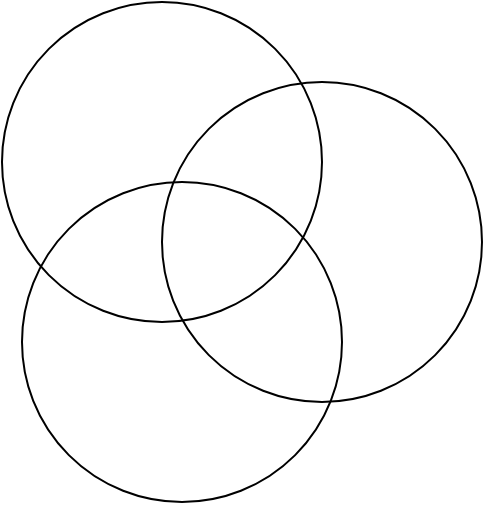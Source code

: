 <mxfile version="14.7.3" type="github">
  <diagram id="8KDyrTW3fwZqZ1h48vpO" name="第 1 页">
    <mxGraphModel dx="734" dy="468" grid="1" gridSize="10" guides="1" tooltips="1" connect="1" arrows="1" fold="1" page="1" pageScale="1" pageWidth="827" pageHeight="1169" math="0" shadow="0">
      <root>
        <mxCell id="0" />
        <mxCell id="1" parent="0" />
        <mxCell id="MJI4oNntE4JqmDesNUdv-3" value="" style="ellipse;whiteSpace=wrap;html=1;aspect=fixed;fillColor=none;" vertex="1" parent="1">
          <mxGeometry x="400" y="130" width="160" height="160" as="geometry" />
        </mxCell>
        <mxCell id="MJI4oNntE4JqmDesNUdv-4" value="" style="ellipse;whiteSpace=wrap;html=1;aspect=fixed;fillColor=none;" vertex="1" parent="1">
          <mxGeometry x="390" y="40" width="160" height="160" as="geometry" />
        </mxCell>
        <mxCell id="MJI4oNntE4JqmDesNUdv-5" value="" style="ellipse;whiteSpace=wrap;html=1;aspect=fixed;fillColor=none;" vertex="1" parent="1">
          <mxGeometry x="470" y="80" width="160" height="160" as="geometry" />
        </mxCell>
      </root>
    </mxGraphModel>
  </diagram>
</mxfile>
